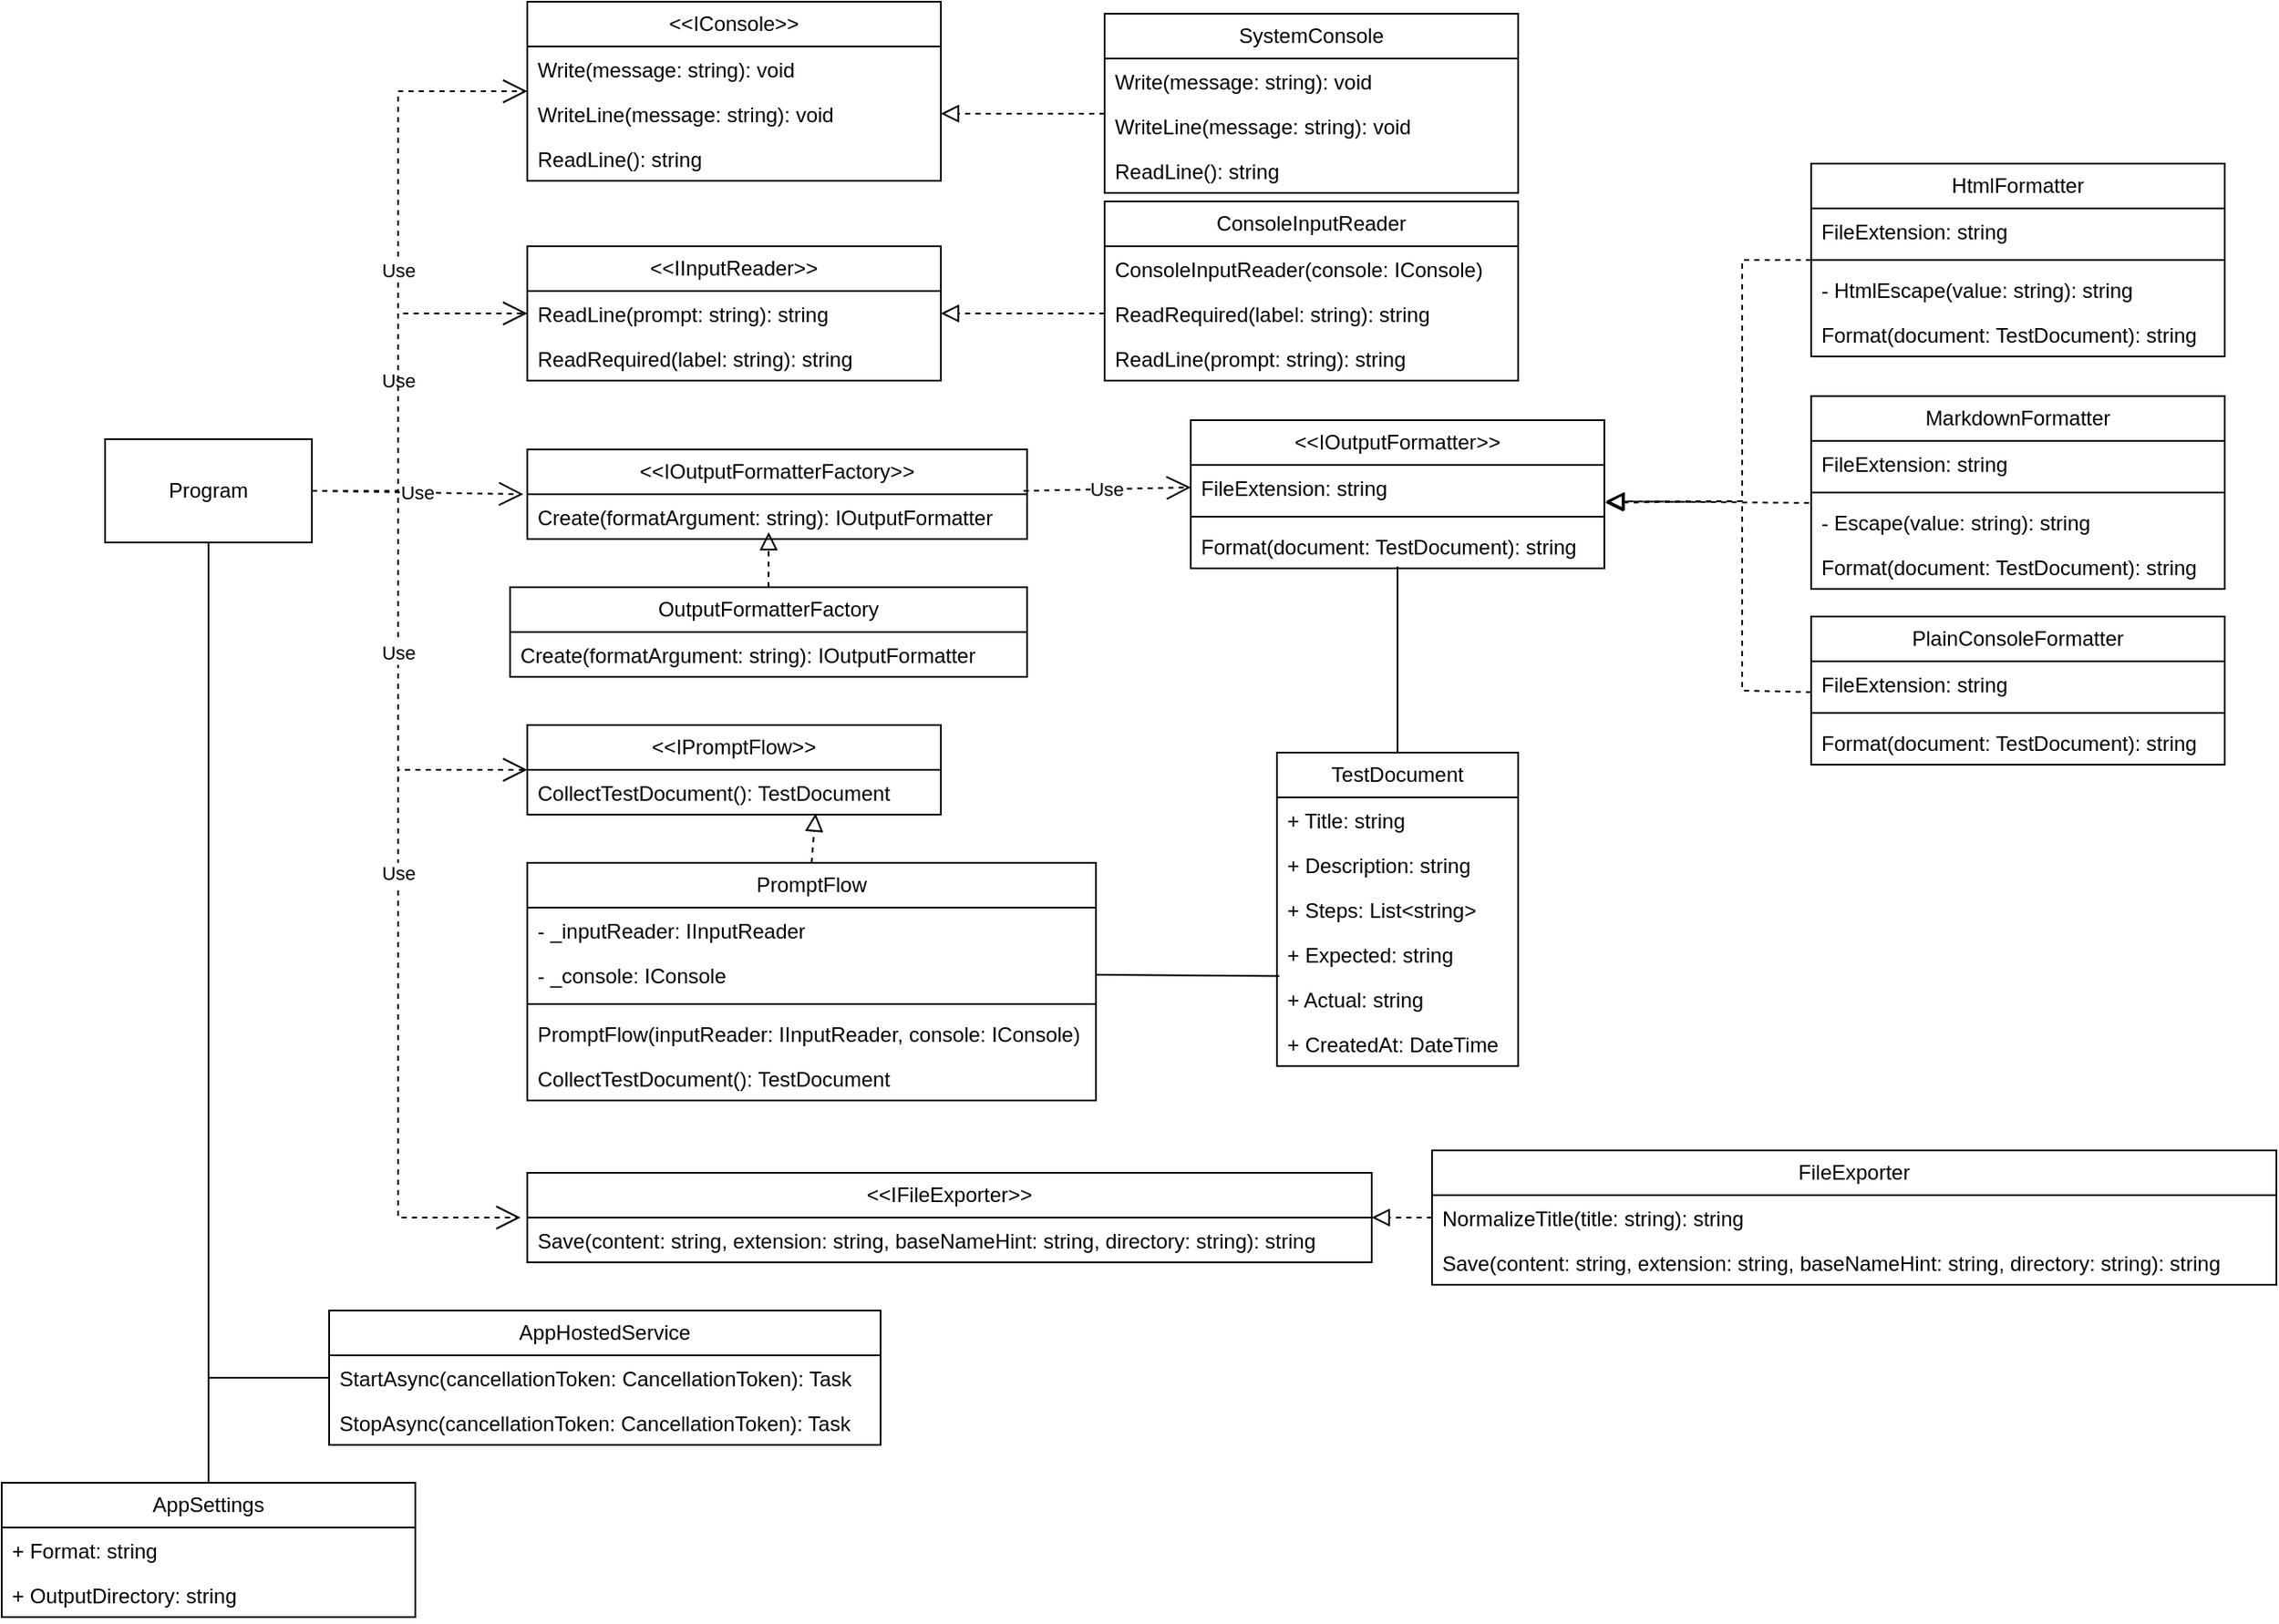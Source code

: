 <mxfile version="28.2.5">
  <diagram name="Page-1" id="8X3XUdMCmrSrSt6fk99-">
    <mxGraphModel dx="3044" dy="1275" grid="1" gridSize="10" guides="1" tooltips="1" connect="1" arrows="1" fold="1" page="1" pageScale="1" pageWidth="850" pageHeight="1100" math="0" shadow="0">
      <root>
        <mxCell id="0" />
        <mxCell id="1" parent="0" />
        <mxCell id="rmvYgoWubaIvM4hybKr1-1" value="Program" style="rounded=0;whiteSpace=wrap;html=1;" vertex="1" parent="1">
          <mxGeometry x="-640" y="284" width="120" height="60" as="geometry" />
        </mxCell>
        <mxCell id="rmvYgoWubaIvM4hybKr1-3" value="&amp;lt;&amp;lt;IConsole&amp;gt;&amp;gt;" style="swimlane;fontStyle=0;childLayout=stackLayout;horizontal=1;startSize=26;fillColor=none;horizontalStack=0;resizeParent=1;resizeParentMax=0;resizeLast=0;collapsible=1;marginBottom=0;whiteSpace=wrap;html=1;" vertex="1" parent="1">
          <mxGeometry x="-395" y="30" width="240" height="104" as="geometry" />
        </mxCell>
        <mxCell id="rmvYgoWubaIvM4hybKr1-63" value="Write(message: string): void" style="text;strokeColor=none;fillColor=none;align=left;verticalAlign=top;spacingLeft=4;spacingRight=4;overflow=hidden;rotatable=0;points=[[0,0.5],[1,0.5]];portConstraint=eastwest;whiteSpace=wrap;html=1;" vertex="1" parent="rmvYgoWubaIvM4hybKr1-3">
          <mxGeometry y="26" width="240" height="26" as="geometry" />
        </mxCell>
        <mxCell id="rmvYgoWubaIvM4hybKr1-64" value="WriteLine(message: string): void" style="text;strokeColor=none;fillColor=none;align=left;verticalAlign=top;spacingLeft=4;spacingRight=4;overflow=hidden;rotatable=0;points=[[0,0.5],[1,0.5]];portConstraint=eastwest;whiteSpace=wrap;html=1;" vertex="1" parent="rmvYgoWubaIvM4hybKr1-3">
          <mxGeometry y="52" width="240" height="26" as="geometry" />
        </mxCell>
        <mxCell id="rmvYgoWubaIvM4hybKr1-65" value="ReadLine(): string" style="text;strokeColor=none;fillColor=none;align=left;verticalAlign=top;spacingLeft=4;spacingRight=4;overflow=hidden;rotatable=0;points=[[0,0.5],[1,0.5]];portConstraint=eastwest;whiteSpace=wrap;html=1;" vertex="1" parent="rmvYgoWubaIvM4hybKr1-3">
          <mxGeometry y="78" width="240" height="26" as="geometry" />
        </mxCell>
        <mxCell id="rmvYgoWubaIvM4hybKr1-5" value="&amp;lt;&amp;lt;IOutputFormatterFactory&amp;gt;&amp;gt;" style="swimlane;fontStyle=0;childLayout=stackLayout;horizontal=1;startSize=26;fillColor=none;horizontalStack=0;resizeParent=1;resizeParentMax=0;resizeLast=0;collapsible=1;marginBottom=0;whiteSpace=wrap;html=1;" vertex="1" parent="1">
          <mxGeometry x="-395" y="290" width="290" height="52" as="geometry" />
        </mxCell>
        <mxCell id="rmvYgoWubaIvM4hybKr1-6" value="Create(formatArgument: string): IOutputFormatter" style="text;strokeColor=none;fillColor=none;align=left;verticalAlign=top;spacingLeft=4;spacingRight=4;overflow=hidden;rotatable=0;points=[[0,0.5],[1,0.5]];portConstraint=eastwest;whiteSpace=wrap;html=1;" vertex="1" parent="rmvYgoWubaIvM4hybKr1-5">
          <mxGeometry y="26" width="290" height="26" as="geometry" />
        </mxCell>
        <mxCell id="rmvYgoWubaIvM4hybKr1-7" value="&amp;lt;&amp;lt;IInputReader&amp;gt;&amp;gt;" style="swimlane;fontStyle=0;childLayout=stackLayout;horizontal=1;startSize=26;fillColor=none;horizontalStack=0;resizeParent=1;resizeParentMax=0;resizeLast=0;collapsible=1;marginBottom=0;whiteSpace=wrap;html=1;" vertex="1" parent="1">
          <mxGeometry x="-395" y="172" width="240" height="78" as="geometry" />
        </mxCell>
        <mxCell id="rmvYgoWubaIvM4hybKr1-67" value="ReadLine(prompt: string): string" style="text;strokeColor=none;fillColor=none;align=left;verticalAlign=top;spacingLeft=4;spacingRight=4;overflow=hidden;rotatable=0;points=[[0,0.5],[1,0.5]];portConstraint=eastwest;whiteSpace=wrap;html=1;" vertex="1" parent="rmvYgoWubaIvM4hybKr1-7">
          <mxGeometry y="26" width="240" height="26" as="geometry" />
        </mxCell>
        <mxCell id="rmvYgoWubaIvM4hybKr1-66" value="ReadRequired(label: string): string" style="text;strokeColor=none;fillColor=none;align=left;verticalAlign=top;spacingLeft=4;spacingRight=4;overflow=hidden;rotatable=0;points=[[0,0.5],[1,0.5]];portConstraint=eastwest;whiteSpace=wrap;html=1;" vertex="1" parent="rmvYgoWubaIvM4hybKr1-7">
          <mxGeometry y="52" width="240" height="26" as="geometry" />
        </mxCell>
        <mxCell id="rmvYgoWubaIvM4hybKr1-10" value="&amp;lt;&amp;lt;IPromptFlow&amp;gt;&amp;gt;" style="swimlane;fontStyle=0;childLayout=stackLayout;horizontal=1;startSize=26;fillColor=none;horizontalStack=0;resizeParent=1;resizeParentMax=0;resizeLast=0;collapsible=1;marginBottom=0;whiteSpace=wrap;html=1;" vertex="1" parent="1">
          <mxGeometry x="-395" y="450" width="240" height="52" as="geometry" />
        </mxCell>
        <mxCell id="rmvYgoWubaIvM4hybKr1-11" value="CollectTestDocument(): TestDocument" style="text;strokeColor=none;fillColor=none;align=left;verticalAlign=top;spacingLeft=4;spacingRight=4;overflow=hidden;rotatable=0;points=[[0,0.5],[1,0.5]];portConstraint=eastwest;whiteSpace=wrap;html=1;" vertex="1" parent="rmvYgoWubaIvM4hybKr1-10">
          <mxGeometry y="26" width="240" height="26" as="geometry" />
        </mxCell>
        <mxCell id="rmvYgoWubaIvM4hybKr1-12" value="&amp;lt;&amp;lt;IFileExporter&amp;gt;&amp;gt;" style="swimlane;fontStyle=0;childLayout=stackLayout;horizontal=1;startSize=26;fillColor=none;horizontalStack=0;resizeParent=1;resizeParentMax=0;resizeLast=0;collapsible=1;marginBottom=0;whiteSpace=wrap;html=1;" vertex="1" parent="1">
          <mxGeometry x="-395" y="710" width="490" height="52" as="geometry" />
        </mxCell>
        <mxCell id="rmvYgoWubaIvM4hybKr1-13" value="Save(content: string, extension: string, baseNameHint: string, directory: string): string" style="text;strokeColor=none;fillColor=none;align=left;verticalAlign=top;spacingLeft=4;spacingRight=4;overflow=hidden;rotatable=0;points=[[0,0.5],[1,0.5]];portConstraint=eastwest;whiteSpace=wrap;html=1;" vertex="1" parent="rmvYgoWubaIvM4hybKr1-12">
          <mxGeometry y="26" width="490" height="26" as="geometry" />
        </mxCell>
        <mxCell id="rmvYgoWubaIvM4hybKr1-15" value="Use" style="endArrow=open;endSize=12;dashed=1;html=1;rounded=0;exitX=1;exitY=0.5;exitDx=0;exitDy=0;entryX=-0.008;entryY=0;entryDx=0;entryDy=0;entryPerimeter=0;" edge="1" parent="1" source="rmvYgoWubaIvM4hybKr1-1" target="rmvYgoWubaIvM4hybKr1-13">
          <mxGeometry width="160" relative="1" as="geometry">
            <mxPoint x="-500" y="301" as="sourcePoint" />
            <mxPoint x="-390" y="300" as="targetPoint" />
            <Array as="points">
              <mxPoint x="-470" y="314" />
              <mxPoint x="-470" y="736" />
            </Array>
          </mxGeometry>
        </mxCell>
        <mxCell id="rmvYgoWubaIvM4hybKr1-16" value="Use" style="endArrow=open;endSize=12;dashed=1;html=1;rounded=0;exitX=1;exitY=0.5;exitDx=0;exitDy=0;entryX=0;entryY=0.5;entryDx=0;entryDy=0;" edge="1" parent="1" source="rmvYgoWubaIvM4hybKr1-1" target="rmvYgoWubaIvM4hybKr1-10">
          <mxGeometry width="160" relative="1" as="geometry">
            <mxPoint x="-470" y="410" as="sourcePoint" />
            <mxPoint x="-352" y="568" as="targetPoint" />
            <Array as="points">
              <mxPoint x="-470" y="314" />
              <mxPoint x="-470" y="476" />
            </Array>
          </mxGeometry>
        </mxCell>
        <mxCell id="rmvYgoWubaIvM4hybKr1-17" value="Use" style="endArrow=open;endSize=12;dashed=1;html=1;rounded=0;exitX=1;exitY=0.5;exitDx=0;exitDy=0;entryX=-0.008;entryY=0;entryDx=0;entryDy=0;entryPerimeter=0;" edge="1" parent="1" source="rmvYgoWubaIvM4hybKr1-1" target="rmvYgoWubaIvM4hybKr1-6">
          <mxGeometry width="160" relative="1" as="geometry">
            <mxPoint x="-400" y="360" as="sourcePoint" />
            <mxPoint x="-277" y="445" as="targetPoint" />
          </mxGeometry>
        </mxCell>
        <mxCell id="rmvYgoWubaIvM4hybKr1-18" value="Use" style="endArrow=open;endSize=12;dashed=1;html=1;rounded=0;entryX=0;entryY=0.5;entryDx=0;entryDy=0;exitX=1;exitY=0.5;exitDx=0;exitDy=0;" edge="1" parent="1" source="rmvYgoWubaIvM4hybKr1-1" target="rmvYgoWubaIvM4hybKr1-7">
          <mxGeometry width="160" relative="1" as="geometry">
            <mxPoint x="-520" y="280" as="sourcePoint" />
            <mxPoint x="-422" y="518" as="targetPoint" />
            <Array as="points">
              <mxPoint x="-470" y="314" />
              <mxPoint x="-470" y="211" />
            </Array>
          </mxGeometry>
        </mxCell>
        <mxCell id="rmvYgoWubaIvM4hybKr1-19" value="Use" style="endArrow=open;endSize=12;dashed=1;html=1;rounded=0;entryX=0;entryY=0.5;entryDx=0;entryDy=0;exitX=1;exitY=0.5;exitDx=0;exitDy=0;" edge="1" parent="1" source="rmvYgoWubaIvM4hybKr1-1" target="rmvYgoWubaIvM4hybKr1-3">
          <mxGeometry width="160" relative="1" as="geometry">
            <mxPoint x="-520" y="280" as="sourcePoint" />
            <mxPoint x="-430" y="560" as="targetPoint" />
            <Array as="points">
              <mxPoint x="-470" y="314" />
              <mxPoint x="-470" y="82" />
            </Array>
          </mxGeometry>
        </mxCell>
        <mxCell id="rmvYgoWubaIvM4hybKr1-22" value="AppSettings" style="swimlane;fontStyle=0;childLayout=stackLayout;horizontal=1;startSize=26;fillColor=none;horizontalStack=0;resizeParent=1;resizeParentMax=0;resizeLast=0;collapsible=1;marginBottom=0;whiteSpace=wrap;html=1;" vertex="1" parent="1">
          <mxGeometry x="-700" y="890" width="240" height="78" as="geometry" />
        </mxCell>
        <mxCell id="rmvYgoWubaIvM4hybKr1-23" value="+ Format: string" style="text;strokeColor=none;fillColor=none;align=left;verticalAlign=top;spacingLeft=4;spacingRight=4;overflow=hidden;rotatable=0;points=[[0,0.5],[1,0.5]];portConstraint=eastwest;whiteSpace=wrap;html=1;" vertex="1" parent="rmvYgoWubaIvM4hybKr1-22">
          <mxGeometry y="26" width="240" height="26" as="geometry" />
        </mxCell>
        <mxCell id="rmvYgoWubaIvM4hybKr1-30" value="+ OutputDirectory: string" style="text;strokeColor=none;fillColor=none;align=left;verticalAlign=top;spacingLeft=4;spacingRight=4;overflow=hidden;rotatable=0;points=[[0,0.5],[1,0.5]];portConstraint=eastwest;whiteSpace=wrap;html=1;" vertex="1" parent="rmvYgoWubaIvM4hybKr1-22">
          <mxGeometry y="52" width="240" height="26" as="geometry" />
        </mxCell>
        <mxCell id="rmvYgoWubaIvM4hybKr1-24" value="AppHostedService" style="swimlane;fontStyle=0;childLayout=stackLayout;horizontal=1;startSize=26;fillColor=none;horizontalStack=0;resizeParent=1;resizeParentMax=0;resizeLast=0;collapsible=1;marginBottom=0;whiteSpace=wrap;html=1;" vertex="1" parent="1">
          <mxGeometry x="-510" y="790" width="320" height="78" as="geometry" />
        </mxCell>
        <mxCell id="rmvYgoWubaIvM4hybKr1-25" value="StartAsync(cancellationToken: CancellationToken): Task" style="text;strokeColor=none;fillColor=none;align=left;verticalAlign=top;spacingLeft=4;spacingRight=4;overflow=hidden;rotatable=0;points=[[0,0.5],[1,0.5]];portConstraint=eastwest;whiteSpace=wrap;html=1;" vertex="1" parent="rmvYgoWubaIvM4hybKr1-24">
          <mxGeometry y="26" width="320" height="26" as="geometry" />
        </mxCell>
        <mxCell id="rmvYgoWubaIvM4hybKr1-46" value="StopAsync(cancellationToken: CancellationToken): Task" style="text;strokeColor=none;fillColor=none;align=left;verticalAlign=top;spacingLeft=4;spacingRight=4;overflow=hidden;rotatable=0;points=[[0,0.5],[1,0.5]];portConstraint=eastwest;whiteSpace=wrap;html=1;" vertex="1" parent="rmvYgoWubaIvM4hybKr1-24">
          <mxGeometry y="52" width="320" height="26" as="geometry" />
        </mxCell>
        <mxCell id="rmvYgoWubaIvM4hybKr1-27" value="" style="endArrow=none;html=1;rounded=0;entryX=0.5;entryY=0;entryDx=0;entryDy=0;exitX=0.5;exitY=1;exitDx=0;exitDy=0;" edge="1" parent="1" source="rmvYgoWubaIvM4hybKr1-1" target="rmvYgoWubaIvM4hybKr1-22">
          <mxGeometry relative="1" as="geometry">
            <mxPoint x="-580" y="350" as="sourcePoint" />
            <mxPoint x="-330" y="728" as="targetPoint" />
          </mxGeometry>
        </mxCell>
        <mxCell id="rmvYgoWubaIvM4hybKr1-28" value="" style="endArrow=none;html=1;rounded=0;entryX=0;entryY=0.5;entryDx=0;entryDy=0;exitX=0.5;exitY=1;exitDx=0;exitDy=0;" edge="1" parent="1" source="rmvYgoWubaIvM4hybKr1-1" target="rmvYgoWubaIvM4hybKr1-24">
          <mxGeometry relative="1" as="geometry">
            <mxPoint x="-520" y="280" as="sourcePoint" />
            <mxPoint x="-370" y="846" as="targetPoint" />
            <Array as="points">
              <mxPoint x="-580" y="829" />
            </Array>
          </mxGeometry>
        </mxCell>
        <mxCell id="rmvYgoWubaIvM4hybKr1-52" value="SystemConsole" style="swimlane;fontStyle=0;childLayout=stackLayout;horizontal=1;startSize=26;fillColor=none;horizontalStack=0;resizeParent=1;resizeParentMax=0;resizeLast=0;collapsible=1;marginBottom=0;whiteSpace=wrap;html=1;" vertex="1" parent="1">
          <mxGeometry x="-60" y="37" width="240" height="104" as="geometry" />
        </mxCell>
        <mxCell id="rmvYgoWubaIvM4hybKr1-55" value="Write(message: string): void" style="text;strokeColor=none;fillColor=none;align=left;verticalAlign=top;spacingLeft=4;spacingRight=4;overflow=hidden;rotatable=0;points=[[0,0.5],[1,0.5]];portConstraint=eastwest;whiteSpace=wrap;html=1;" vertex="1" parent="rmvYgoWubaIvM4hybKr1-52">
          <mxGeometry y="26" width="240" height="26" as="geometry" />
        </mxCell>
        <mxCell id="rmvYgoWubaIvM4hybKr1-56" value="WriteLine(message: string): void" style="text;strokeColor=none;fillColor=none;align=left;verticalAlign=top;spacingLeft=4;spacingRight=4;overflow=hidden;rotatable=0;points=[[0,0.5],[1,0.5]];portConstraint=eastwest;whiteSpace=wrap;html=1;" vertex="1" parent="rmvYgoWubaIvM4hybKr1-52">
          <mxGeometry y="52" width="240" height="26" as="geometry" />
        </mxCell>
        <mxCell id="rmvYgoWubaIvM4hybKr1-57" value="ReadLine(): string" style="text;strokeColor=none;fillColor=none;align=left;verticalAlign=top;spacingLeft=4;spacingRight=4;overflow=hidden;rotatable=0;points=[[0,0.5],[1,0.5]];portConstraint=eastwest;whiteSpace=wrap;html=1;" vertex="1" parent="rmvYgoWubaIvM4hybKr1-52">
          <mxGeometry y="78" width="240" height="26" as="geometry" />
        </mxCell>
        <mxCell id="rmvYgoWubaIvM4hybKr1-58" value="" style="endArrow=block;startArrow=none;endFill=0;startFill=0;endSize=8;html=1;verticalAlign=bottom;dashed=1;labelBackgroundColor=none;rounded=0;fontSize=12;curved=1;entryX=1;entryY=0.5;entryDx=0;entryDy=0;exitX=0;exitY=0.231;exitDx=0;exitDy=0;exitPerimeter=0;" edge="1" parent="1" source="rmvYgoWubaIvM4hybKr1-56" target="rmvYgoWubaIvM4hybKr1-64">
          <mxGeometry width="160" relative="1" as="geometry">
            <mxPoint x="-61" y="150" as="sourcePoint" />
            <mxPoint x="-159.04" y="174.988" as="targetPoint" />
          </mxGeometry>
        </mxCell>
        <mxCell id="rmvYgoWubaIvM4hybKr1-59" value="ConsoleInputReader" style="swimlane;fontStyle=0;childLayout=stackLayout;horizontal=1;startSize=26;fillColor=none;horizontalStack=0;resizeParent=1;resizeParentMax=0;resizeLast=0;collapsible=1;marginBottom=0;whiteSpace=wrap;html=1;" vertex="1" parent="1">
          <mxGeometry x="-60" y="146" width="240" height="104" as="geometry" />
        </mxCell>
        <mxCell id="rmvYgoWubaIvM4hybKr1-60" value="&lt;span style=&quot;text-align: center;&quot;&gt;ConsoleInputReader&lt;/span&gt;(console: IConsole)" style="text;strokeColor=none;fillColor=none;align=left;verticalAlign=top;spacingLeft=4;spacingRight=4;overflow=hidden;rotatable=0;points=[[0,0.5],[1,0.5]];portConstraint=eastwest;whiteSpace=wrap;html=1;" vertex="1" parent="rmvYgoWubaIvM4hybKr1-59">
          <mxGeometry y="26" width="240" height="26" as="geometry" />
        </mxCell>
        <mxCell id="rmvYgoWubaIvM4hybKr1-62" value="ReadRequired(label: string): string" style="text;strokeColor=none;fillColor=none;align=left;verticalAlign=top;spacingLeft=4;spacingRight=4;overflow=hidden;rotatable=0;points=[[0,0.5],[1,0.5]];portConstraint=eastwest;whiteSpace=wrap;html=1;" vertex="1" parent="rmvYgoWubaIvM4hybKr1-59">
          <mxGeometry y="52" width="240" height="26" as="geometry" />
        </mxCell>
        <mxCell id="rmvYgoWubaIvM4hybKr1-61" value="ReadLine(prompt: string): string" style="text;strokeColor=none;fillColor=none;align=left;verticalAlign=top;spacingLeft=4;spacingRight=4;overflow=hidden;rotatable=0;points=[[0,0.5],[1,0.5]];portConstraint=eastwest;whiteSpace=wrap;html=1;" vertex="1" parent="rmvYgoWubaIvM4hybKr1-59">
          <mxGeometry y="78" width="240" height="26" as="geometry" />
        </mxCell>
        <mxCell id="rmvYgoWubaIvM4hybKr1-68" value="" style="endArrow=block;startArrow=none;endFill=0;startFill=0;endSize=8;html=1;verticalAlign=bottom;dashed=1;labelBackgroundColor=none;rounded=0;fontSize=12;curved=1;entryX=1;entryY=0.5;entryDx=0;entryDy=0;exitX=0;exitY=0.5;exitDx=0;exitDy=0;" edge="1" parent="1" source="rmvYgoWubaIvM4hybKr1-62" target="rmvYgoWubaIvM4hybKr1-67">
          <mxGeometry width="160" relative="1" as="geometry">
            <mxPoint y="140" as="sourcePoint" />
            <mxPoint x="-100" y="147" as="targetPoint" />
          </mxGeometry>
        </mxCell>
        <mxCell id="rmvYgoWubaIvM4hybKr1-69" value="OutputFormatterFactory" style="swimlane;fontStyle=0;childLayout=stackLayout;horizontal=1;startSize=26;fillColor=none;horizontalStack=0;resizeParent=1;resizeParentMax=0;resizeLast=0;collapsible=1;marginBottom=0;whiteSpace=wrap;html=1;" vertex="1" parent="1">
          <mxGeometry x="-405" y="370" width="300" height="52" as="geometry" />
        </mxCell>
        <mxCell id="rmvYgoWubaIvM4hybKr1-73" value="Create(formatArgument: string): IOutputFormatter" style="text;strokeColor=none;fillColor=none;align=left;verticalAlign=top;spacingLeft=4;spacingRight=4;overflow=hidden;rotatable=0;points=[[0,0.5],[1,0.5]];portConstraint=eastwest;whiteSpace=wrap;html=1;" vertex="1" parent="rmvYgoWubaIvM4hybKr1-69">
          <mxGeometry y="26" width="300" height="26" as="geometry" />
        </mxCell>
        <mxCell id="rmvYgoWubaIvM4hybKr1-74" value="PromptFlow" style="swimlane;fontStyle=0;childLayout=stackLayout;horizontal=1;startSize=26;fillColor=none;horizontalStack=0;resizeParent=1;resizeParentMax=0;resizeLast=0;collapsible=1;marginBottom=0;whiteSpace=wrap;html=1;" vertex="1" parent="1">
          <mxGeometry x="-395" y="530" width="330" height="138" as="geometry" />
        </mxCell>
        <mxCell id="rmvYgoWubaIvM4hybKr1-82" value="- _inputReader: IInputReader" style="text;strokeColor=none;fillColor=none;align=left;verticalAlign=top;spacingLeft=4;spacingRight=4;overflow=hidden;rotatable=0;points=[[0,0.5],[1,0.5]];portConstraint=eastwest;whiteSpace=wrap;html=1;" vertex="1" parent="rmvYgoWubaIvM4hybKr1-74">
          <mxGeometry y="26" width="330" height="26" as="geometry" />
        </mxCell>
        <mxCell id="rmvYgoWubaIvM4hybKr1-83" value="- _console: IConsole" style="text;strokeColor=none;fillColor=none;align=left;verticalAlign=top;spacingLeft=4;spacingRight=4;overflow=hidden;rotatable=0;points=[[0,0.5],[1,0.5]];portConstraint=eastwest;whiteSpace=wrap;html=1;" vertex="1" parent="rmvYgoWubaIvM4hybKr1-74">
          <mxGeometry y="52" width="330" height="26" as="geometry" />
        </mxCell>
        <mxCell id="rmvYgoWubaIvM4hybKr1-80" value="" style="line;strokeWidth=1;fillColor=none;align=left;verticalAlign=middle;spacingTop=-1;spacingLeft=3;spacingRight=3;rotatable=0;labelPosition=right;points=[];portConstraint=eastwest;strokeColor=inherit;" vertex="1" parent="rmvYgoWubaIvM4hybKr1-74">
          <mxGeometry y="78" width="330" height="8" as="geometry" />
        </mxCell>
        <mxCell id="rmvYgoWubaIvM4hybKr1-75" value="&lt;span style=&quot;text-align: center;&quot;&gt;PromptFlow&lt;/span&gt;(inputReader: IInputReader, console: IConsole)" style="text;strokeColor=none;fillColor=none;align=left;verticalAlign=top;spacingLeft=4;spacingRight=4;overflow=hidden;rotatable=0;points=[[0,0.5],[1,0.5]];portConstraint=eastwest;whiteSpace=wrap;html=1;" vertex="1" parent="rmvYgoWubaIvM4hybKr1-74">
          <mxGeometry y="86" width="330" height="26" as="geometry" />
        </mxCell>
        <mxCell id="rmvYgoWubaIvM4hybKr1-89" value="CollectTestDocument(): TestDocument" style="text;strokeColor=none;fillColor=none;align=left;verticalAlign=top;spacingLeft=4;spacingRight=4;overflow=hidden;rotatable=0;points=[[0,0.5],[1,0.5]];portConstraint=eastwest;whiteSpace=wrap;html=1;" vertex="1" parent="rmvYgoWubaIvM4hybKr1-74">
          <mxGeometry y="112" width="330" height="26" as="geometry" />
        </mxCell>
        <mxCell id="rmvYgoWubaIvM4hybKr1-76" value="" style="endArrow=block;startArrow=none;endFill=0;startFill=0;endSize=8;html=1;verticalAlign=bottom;dashed=1;labelBackgroundColor=none;rounded=0;fontSize=12;curved=1;entryX=0.483;entryY=0.846;entryDx=0;entryDy=0;exitX=0.5;exitY=0;exitDx=0;exitDy=0;entryPerimeter=0;" edge="1" parent="1" source="rmvYgoWubaIvM4hybKr1-69" target="rmvYgoWubaIvM4hybKr1-6">
          <mxGeometry width="160" relative="1" as="geometry">
            <mxPoint x="20" y="348" as="sourcePoint" />
            <mxPoint x="-80" y="314" as="targetPoint" />
          </mxGeometry>
        </mxCell>
        <mxCell id="rmvYgoWubaIvM4hybKr1-84" value="" style="endArrow=block;startArrow=none;endFill=0;startFill=0;endSize=8;html=1;verticalAlign=bottom;dashed=1;labelBackgroundColor=none;rounded=0;fontSize=12;curved=1;entryX=0.697;entryY=0.974;entryDx=0;entryDy=0;exitX=0.5;exitY=0;exitDx=0;exitDy=0;entryPerimeter=0;" edge="1" parent="1" source="rmvYgoWubaIvM4hybKr1-74" target="rmvYgoWubaIvM4hybKr1-11">
          <mxGeometry width="160" relative="1" as="geometry">
            <mxPoint x="-7" y="670" as="sourcePoint" />
            <mxPoint x="-60" y="633" as="targetPoint" />
          </mxGeometry>
        </mxCell>
        <mxCell id="rmvYgoWubaIvM4hybKr1-85" value="FileExporter" style="swimlane;fontStyle=0;childLayout=stackLayout;horizontal=1;startSize=26;fillColor=none;horizontalStack=0;resizeParent=1;resizeParentMax=0;resizeLast=0;collapsible=1;marginBottom=0;whiteSpace=wrap;html=1;" vertex="1" parent="1">
          <mxGeometry x="130" y="697" width="490" height="78" as="geometry" />
        </mxCell>
        <mxCell id="rmvYgoWubaIvM4hybKr1-86" value="NormalizeTitle(title: string): string" style="text;strokeColor=none;fillColor=none;align=left;verticalAlign=top;spacingLeft=4;spacingRight=4;overflow=hidden;rotatable=0;points=[[0,0.5],[1,0.5]];portConstraint=eastwest;whiteSpace=wrap;html=1;" vertex="1" parent="rmvYgoWubaIvM4hybKr1-85">
          <mxGeometry y="26" width="490" height="26" as="geometry" />
        </mxCell>
        <mxCell id="rmvYgoWubaIvM4hybKr1-87" value="Save(content: string, extension: string, baseNameHint: string, directory: string): string" style="text;strokeColor=none;fillColor=none;align=left;verticalAlign=top;spacingLeft=4;spacingRight=4;overflow=hidden;rotatable=0;points=[[0,0.5],[1,0.5]];portConstraint=eastwest;whiteSpace=wrap;html=1;" vertex="1" parent="rmvYgoWubaIvM4hybKr1-85">
          <mxGeometry y="52" width="490" height="26" as="geometry" />
        </mxCell>
        <mxCell id="rmvYgoWubaIvM4hybKr1-88" value="" style="endArrow=block;startArrow=none;endFill=0;startFill=0;endSize=8;html=1;verticalAlign=bottom;dashed=1;labelBackgroundColor=none;rounded=0;fontSize=12;curved=1;entryX=1;entryY=0.5;entryDx=0;entryDy=0;exitX=0;exitY=0.5;exitDx=0;exitDy=0;" edge="1" parent="1" source="rmvYgoWubaIvM4hybKr1-86" target="rmvYgoWubaIvM4hybKr1-12">
          <mxGeometry width="160" relative="1" as="geometry">
            <mxPoint x="140" y="604" as="sourcePoint" />
            <mxPoint x="37" y="510" as="targetPoint" />
          </mxGeometry>
        </mxCell>
        <mxCell id="rmvYgoWubaIvM4hybKr1-90" value="&amp;lt;&amp;lt;&lt;span style=&quot;text-align: left;&quot;&gt;IOutputFormatter&lt;/span&gt;&amp;gt;&amp;gt;" style="swimlane;fontStyle=0;childLayout=stackLayout;horizontal=1;startSize=26;fillColor=none;horizontalStack=0;resizeParent=1;resizeParentMax=0;resizeLast=0;collapsible=1;marginBottom=0;whiteSpace=wrap;html=1;" vertex="1" parent="1">
          <mxGeometry x="-10" y="273" width="240" height="86" as="geometry" />
        </mxCell>
        <mxCell id="rmvYgoWubaIvM4hybKr1-91" value="FileExtension: string" style="text;strokeColor=none;fillColor=none;align=left;verticalAlign=top;spacingLeft=4;spacingRight=4;overflow=hidden;rotatable=0;points=[[0,0.5],[1,0.5]];portConstraint=eastwest;whiteSpace=wrap;html=1;" vertex="1" parent="rmvYgoWubaIvM4hybKr1-90">
          <mxGeometry y="26" width="240" height="26" as="geometry" />
        </mxCell>
        <mxCell id="rmvYgoWubaIvM4hybKr1-93" value="" style="line;strokeWidth=1;fillColor=none;align=left;verticalAlign=middle;spacingTop=-1;spacingLeft=3;spacingRight=3;rotatable=0;labelPosition=right;points=[];portConstraint=eastwest;strokeColor=inherit;" vertex="1" parent="rmvYgoWubaIvM4hybKr1-90">
          <mxGeometry y="52" width="240" height="8" as="geometry" />
        </mxCell>
        <mxCell id="rmvYgoWubaIvM4hybKr1-92" value="Format(document: TestDocument): string" style="text;strokeColor=none;fillColor=none;align=left;verticalAlign=top;spacingLeft=4;spacingRight=4;overflow=hidden;rotatable=0;points=[[0,0.5],[1,0.5]];portConstraint=eastwest;whiteSpace=wrap;html=1;" vertex="1" parent="rmvYgoWubaIvM4hybKr1-90">
          <mxGeometry y="60" width="240" height="26" as="geometry" />
        </mxCell>
        <mxCell id="rmvYgoWubaIvM4hybKr1-94" value="&lt;div style=&quot;text-align: center;&quot;&gt;&lt;span style=&quot;text-align: left; background-color: transparent; color: light-dark(rgb(0, 0, 0), rgb(255, 255, 255));&quot;&gt;HtmlFormatter&lt;/span&gt;&lt;/div&gt;" style="swimlane;fontStyle=0;childLayout=stackLayout;horizontal=1;startSize=26;fillColor=none;horizontalStack=0;resizeParent=1;resizeParentMax=0;resizeLast=0;collapsible=1;marginBottom=0;whiteSpace=wrap;html=1;" vertex="1" parent="1">
          <mxGeometry x="350" y="124" width="240" height="112" as="geometry" />
        </mxCell>
        <mxCell id="rmvYgoWubaIvM4hybKr1-95" value="FileExtension: string" style="text;strokeColor=none;fillColor=none;align=left;verticalAlign=top;spacingLeft=4;spacingRight=4;overflow=hidden;rotatable=0;points=[[0,0.5],[1,0.5]];portConstraint=eastwest;whiteSpace=wrap;html=1;" vertex="1" parent="rmvYgoWubaIvM4hybKr1-94">
          <mxGeometry y="26" width="240" height="26" as="geometry" />
        </mxCell>
        <mxCell id="rmvYgoWubaIvM4hybKr1-96" value="" style="line;strokeWidth=1;fillColor=none;align=left;verticalAlign=middle;spacingTop=-1;spacingLeft=3;spacingRight=3;rotatable=0;labelPosition=right;points=[];portConstraint=eastwest;strokeColor=inherit;" vertex="1" parent="rmvYgoWubaIvM4hybKr1-94">
          <mxGeometry y="52" width="240" height="8" as="geometry" />
        </mxCell>
        <mxCell id="rmvYgoWubaIvM4hybKr1-98" value="- HtmlEscape(value: string): string" style="text;strokeColor=none;fillColor=none;align=left;verticalAlign=top;spacingLeft=4;spacingRight=4;overflow=hidden;rotatable=0;points=[[0,0.5],[1,0.5]];portConstraint=eastwest;whiteSpace=wrap;html=1;" vertex="1" parent="rmvYgoWubaIvM4hybKr1-94">
          <mxGeometry y="60" width="240" height="26" as="geometry" />
        </mxCell>
        <mxCell id="rmvYgoWubaIvM4hybKr1-97" value="Format(document: TestDocument): string" style="text;strokeColor=none;fillColor=none;align=left;verticalAlign=top;spacingLeft=4;spacingRight=4;overflow=hidden;rotatable=0;points=[[0,0.5],[1,0.5]];portConstraint=eastwest;whiteSpace=wrap;html=1;" vertex="1" parent="rmvYgoWubaIvM4hybKr1-94">
          <mxGeometry y="86" width="240" height="26" as="geometry" />
        </mxCell>
        <mxCell id="rmvYgoWubaIvM4hybKr1-99" value="&lt;div style=&quot;text-align: center;&quot;&gt;&lt;span style=&quot;text-align: left; background-color: transparent; color: light-dark(rgb(0, 0, 0), rgb(255, 255, 255));&quot;&gt;MarkdownFormatter&lt;/span&gt;&lt;/div&gt;" style="swimlane;fontStyle=0;childLayout=stackLayout;horizontal=1;startSize=26;fillColor=none;horizontalStack=0;resizeParent=1;resizeParentMax=0;resizeLast=0;collapsible=1;marginBottom=0;whiteSpace=wrap;html=1;" vertex="1" parent="1">
          <mxGeometry x="350" y="259" width="240" height="112" as="geometry" />
        </mxCell>
        <mxCell id="rmvYgoWubaIvM4hybKr1-100" value="FileExtension: string" style="text;strokeColor=none;fillColor=none;align=left;verticalAlign=top;spacingLeft=4;spacingRight=4;overflow=hidden;rotatable=0;points=[[0,0.5],[1,0.5]];portConstraint=eastwest;whiteSpace=wrap;html=1;" vertex="1" parent="rmvYgoWubaIvM4hybKr1-99">
          <mxGeometry y="26" width="240" height="26" as="geometry" />
        </mxCell>
        <mxCell id="rmvYgoWubaIvM4hybKr1-101" value="" style="line;strokeWidth=1;fillColor=none;align=left;verticalAlign=middle;spacingTop=-1;spacingLeft=3;spacingRight=3;rotatable=0;labelPosition=right;points=[];portConstraint=eastwest;strokeColor=inherit;" vertex="1" parent="rmvYgoWubaIvM4hybKr1-99">
          <mxGeometry y="52" width="240" height="8" as="geometry" />
        </mxCell>
        <mxCell id="rmvYgoWubaIvM4hybKr1-102" value="- Escape(value: string): string" style="text;strokeColor=none;fillColor=none;align=left;verticalAlign=top;spacingLeft=4;spacingRight=4;overflow=hidden;rotatable=0;points=[[0,0.5],[1,0.5]];portConstraint=eastwest;whiteSpace=wrap;html=1;" vertex="1" parent="rmvYgoWubaIvM4hybKr1-99">
          <mxGeometry y="60" width="240" height="26" as="geometry" />
        </mxCell>
        <mxCell id="rmvYgoWubaIvM4hybKr1-103" value="Format(document: TestDocument): string" style="text;strokeColor=none;fillColor=none;align=left;verticalAlign=top;spacingLeft=4;spacingRight=4;overflow=hidden;rotatable=0;points=[[0,0.5],[1,0.5]];portConstraint=eastwest;whiteSpace=wrap;html=1;" vertex="1" parent="rmvYgoWubaIvM4hybKr1-99">
          <mxGeometry y="86" width="240" height="26" as="geometry" />
        </mxCell>
        <mxCell id="rmvYgoWubaIvM4hybKr1-104" value="&lt;div style=&quot;text-align: center;&quot;&gt;&lt;span style=&quot;text-align: left; background-color: transparent; color: light-dark(rgb(0, 0, 0), rgb(255, 255, 255));&quot;&gt;PlainConsoleFormatter&lt;/span&gt;&lt;/div&gt;" style="swimlane;fontStyle=0;childLayout=stackLayout;horizontal=1;startSize=26;fillColor=none;horizontalStack=0;resizeParent=1;resizeParentMax=0;resizeLast=0;collapsible=1;marginBottom=0;whiteSpace=wrap;html=1;" vertex="1" parent="1">
          <mxGeometry x="350" y="387" width="240" height="86" as="geometry" />
        </mxCell>
        <mxCell id="rmvYgoWubaIvM4hybKr1-105" value="FileExtension: string" style="text;strokeColor=none;fillColor=none;align=left;verticalAlign=top;spacingLeft=4;spacingRight=4;overflow=hidden;rotatable=0;points=[[0,0.5],[1,0.5]];portConstraint=eastwest;whiteSpace=wrap;html=1;" vertex="1" parent="rmvYgoWubaIvM4hybKr1-104">
          <mxGeometry y="26" width="240" height="26" as="geometry" />
        </mxCell>
        <mxCell id="rmvYgoWubaIvM4hybKr1-106" value="" style="line;strokeWidth=1;fillColor=none;align=left;verticalAlign=middle;spacingTop=-1;spacingLeft=3;spacingRight=3;rotatable=0;labelPosition=right;points=[];portConstraint=eastwest;strokeColor=inherit;" vertex="1" parent="rmvYgoWubaIvM4hybKr1-104">
          <mxGeometry y="52" width="240" height="8" as="geometry" />
        </mxCell>
        <mxCell id="rmvYgoWubaIvM4hybKr1-108" value="Format(document: TestDocument): string" style="text;strokeColor=none;fillColor=none;align=left;verticalAlign=top;spacingLeft=4;spacingRight=4;overflow=hidden;rotatable=0;points=[[0,0.5],[1,0.5]];portConstraint=eastwest;whiteSpace=wrap;html=1;" vertex="1" parent="rmvYgoWubaIvM4hybKr1-104">
          <mxGeometry y="60" width="240" height="26" as="geometry" />
        </mxCell>
        <mxCell id="rmvYgoWubaIvM4hybKr1-109" value="" style="endArrow=block;startArrow=none;endFill=0;startFill=0;endSize=8;html=1;verticalAlign=bottom;dashed=1;labelBackgroundColor=none;rounded=0;fontSize=12;curved=0;exitX=0.003;exitY=0.688;exitDx=0;exitDy=0;exitPerimeter=0;entryX=1.005;entryY=0.818;entryDx=0;entryDy=0;entryPerimeter=0;" edge="1" parent="1" target="rmvYgoWubaIvM4hybKr1-91">
          <mxGeometry width="160" relative="1" as="geometry">
            <mxPoint x="350" y="430.888" as="sourcePoint" />
            <mxPoint x="230" y="320" as="targetPoint" />
            <Array as="points">
              <mxPoint x="310" y="430" />
              <mxPoint x="310" y="320" />
            </Array>
          </mxGeometry>
        </mxCell>
        <mxCell id="rmvYgoWubaIvM4hybKr1-110" value="" style="endArrow=block;startArrow=none;endFill=0;startFill=0;endSize=8;html=1;verticalAlign=bottom;dashed=1;labelBackgroundColor=none;rounded=0;fontSize=12;curved=1;exitX=-0.005;exitY=0.078;exitDx=0;exitDy=0;exitPerimeter=0;" edge="1" parent="1" source="rmvYgoWubaIvM4hybKr1-102">
          <mxGeometry width="160" relative="1" as="geometry">
            <mxPoint x="731" y="557" as="sourcePoint" />
            <mxPoint x="231" y="320" as="targetPoint" />
          </mxGeometry>
        </mxCell>
        <mxCell id="rmvYgoWubaIvM4hybKr1-111" value="" style="endArrow=block;startArrow=none;endFill=0;startFill=0;endSize=8;html=1;verticalAlign=bottom;dashed=1;labelBackgroundColor=none;rounded=0;fontSize=12;curved=0;exitX=0;exitY=0.5;exitDx=0;exitDy=0;entryX=1.002;entryY=0.843;entryDx=0;entryDy=0;entryPerimeter=0;" edge="1" parent="1" source="rmvYgoWubaIvM4hybKr1-94" target="rmvYgoWubaIvM4hybKr1-91">
          <mxGeometry width="160" relative="1" as="geometry">
            <mxPoint x="707" y="403" as="sourcePoint" />
            <mxPoint x="570" y="360" as="targetPoint" />
            <Array as="points">
              <mxPoint x="310" y="180" />
              <mxPoint x="310" y="320" />
            </Array>
          </mxGeometry>
        </mxCell>
        <mxCell id="rmvYgoWubaIvM4hybKr1-112" value="TestDocument" style="swimlane;fontStyle=0;childLayout=stackLayout;horizontal=1;startSize=26;fillColor=none;horizontalStack=0;resizeParent=1;resizeParentMax=0;resizeLast=0;collapsible=1;marginBottom=0;whiteSpace=wrap;html=1;" vertex="1" parent="1">
          <mxGeometry x="40" y="466" width="140" height="182" as="geometry" />
        </mxCell>
        <mxCell id="rmvYgoWubaIvM4hybKr1-113" value="+ Title: string" style="text;strokeColor=none;fillColor=none;align=left;verticalAlign=top;spacingLeft=4;spacingRight=4;overflow=hidden;rotatable=0;points=[[0,0.5],[1,0.5]];portConstraint=eastwest;whiteSpace=wrap;html=1;" vertex="1" parent="rmvYgoWubaIvM4hybKr1-112">
          <mxGeometry y="26" width="140" height="26" as="geometry" />
        </mxCell>
        <mxCell id="rmvYgoWubaIvM4hybKr1-114" value="+ Description: string" style="text;strokeColor=none;fillColor=none;align=left;verticalAlign=top;spacingLeft=4;spacingRight=4;overflow=hidden;rotatable=0;points=[[0,0.5],[1,0.5]];portConstraint=eastwest;whiteSpace=wrap;html=1;" vertex="1" parent="rmvYgoWubaIvM4hybKr1-112">
          <mxGeometry y="52" width="140" height="26" as="geometry" />
        </mxCell>
        <mxCell id="rmvYgoWubaIvM4hybKr1-115" value="+ Steps: List&amp;lt;string&amp;gt;" style="text;strokeColor=none;fillColor=none;align=left;verticalAlign=top;spacingLeft=4;spacingRight=4;overflow=hidden;rotatable=0;points=[[0,0.5],[1,0.5]];portConstraint=eastwest;whiteSpace=wrap;html=1;" vertex="1" parent="rmvYgoWubaIvM4hybKr1-112">
          <mxGeometry y="78" width="140" height="26" as="geometry" />
        </mxCell>
        <mxCell id="rmvYgoWubaIvM4hybKr1-116" value="+ Expected: string" style="text;strokeColor=none;fillColor=none;align=left;verticalAlign=top;spacingLeft=4;spacingRight=4;overflow=hidden;rotatable=0;points=[[0,0.5],[1,0.5]];portConstraint=eastwest;whiteSpace=wrap;html=1;" vertex="1" parent="rmvYgoWubaIvM4hybKr1-112">
          <mxGeometry y="104" width="140" height="26" as="geometry" />
        </mxCell>
        <mxCell id="rmvYgoWubaIvM4hybKr1-117" value="+ Actual: string" style="text;strokeColor=none;fillColor=none;align=left;verticalAlign=top;spacingLeft=4;spacingRight=4;overflow=hidden;rotatable=0;points=[[0,0.5],[1,0.5]];portConstraint=eastwest;whiteSpace=wrap;html=1;" vertex="1" parent="rmvYgoWubaIvM4hybKr1-112">
          <mxGeometry y="130" width="140" height="26" as="geometry" />
        </mxCell>
        <mxCell id="rmvYgoWubaIvM4hybKr1-118" value="+ CreatedAt: DateTime" style="text;strokeColor=none;fillColor=none;align=left;verticalAlign=top;spacingLeft=4;spacingRight=4;overflow=hidden;rotatable=0;points=[[0,0.5],[1,0.5]];portConstraint=eastwest;whiteSpace=wrap;html=1;" vertex="1" parent="rmvYgoWubaIvM4hybKr1-112">
          <mxGeometry y="156" width="140" height="26" as="geometry" />
        </mxCell>
        <mxCell id="rmvYgoWubaIvM4hybKr1-119" value="Use" style="endArrow=open;endSize=12;dashed=1;html=1;rounded=0;exitX=0.993;exitY=-0.077;exitDx=0;exitDy=0;entryX=0;entryY=0.5;entryDx=0;entryDy=0;exitPerimeter=0;" edge="1" parent="1" source="rmvYgoWubaIvM4hybKr1-6" target="rmvYgoWubaIvM4hybKr1-91">
          <mxGeometry width="160" relative="1" as="geometry">
            <mxPoint x="340" y="500" as="sourcePoint" />
            <mxPoint x="436" y="806" as="targetPoint" />
          </mxGeometry>
        </mxCell>
        <mxCell id="rmvYgoWubaIvM4hybKr1-122" value="" style="endArrow=none;html=1;rounded=0;entryX=0.5;entryY=0;entryDx=0;entryDy=0;exitX=0.5;exitY=0.962;exitDx=0;exitDy=0;exitPerimeter=0;" edge="1" parent="1" source="rmvYgoWubaIvM4hybKr1-92" target="rmvYgoWubaIvM4hybKr1-112">
          <mxGeometry relative="1" as="geometry">
            <mxPoint x="-430" y="1020" as="sourcePoint" />
            <mxPoint x="-390" y="1989" as="targetPoint" />
          </mxGeometry>
        </mxCell>
        <mxCell id="rmvYgoWubaIvM4hybKr1-123" value="" style="endArrow=none;html=1;rounded=0;entryX=0.01;entryY=-0.008;entryDx=0;entryDy=0;exitX=1;exitY=0.5;exitDx=0;exitDy=0;entryPerimeter=0;" edge="1" parent="1" source="rmvYgoWubaIvM4hybKr1-83" target="rmvYgoWubaIvM4hybKr1-117">
          <mxGeometry relative="1" as="geometry">
            <mxPoint x="180" y="570" as="sourcePoint" />
            <mxPoint x="180" y="697" as="targetPoint" />
          </mxGeometry>
        </mxCell>
      </root>
    </mxGraphModel>
  </diagram>
</mxfile>
